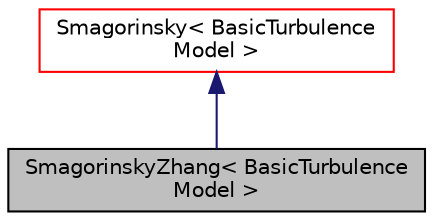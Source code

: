 digraph "SmagorinskyZhang&lt; BasicTurbulenceModel &gt;"
{
  bgcolor="transparent";
  edge [fontname="Helvetica",fontsize="10",labelfontname="Helvetica",labelfontsize="10"];
  node [fontname="Helvetica",fontsize="10",shape=record];
  Node1 [label="SmagorinskyZhang\< BasicTurbulence\lModel \>",height=0.2,width=0.4,color="black", fillcolor="grey75", style="filled", fontcolor="black"];
  Node2 -> Node1 [dir="back",color="midnightblue",fontsize="10",style="solid",fontname="Helvetica"];
  Node2 [label="Smagorinsky\< BasicTurbulence\lModel \>",height=0.2,width=0.4,color="red",URL="$a02354.html",tooltip="The Smagorinsky SGS model. "];
}
